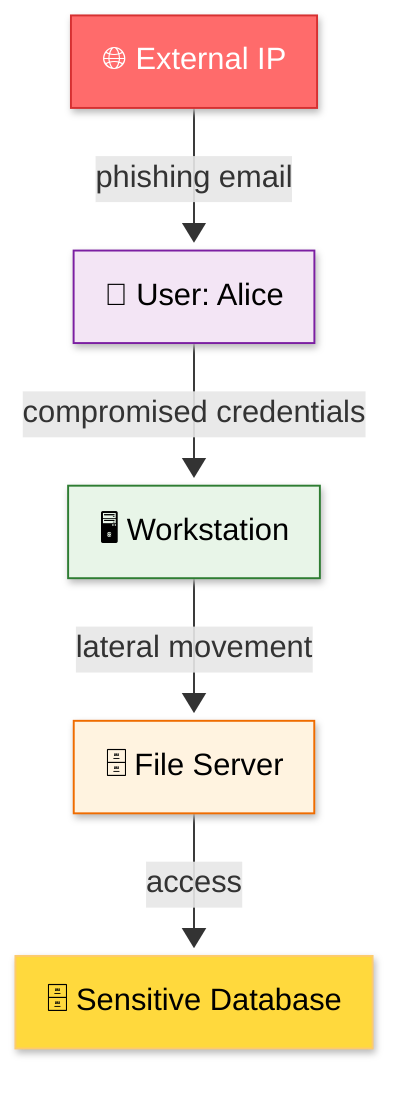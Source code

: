 ---
config:
  look: neo
  theme: default
---
graph TD
    EXT[🌐 External IP] -->|phishing email| U1[👤 User: Alice]
    U1 -->|compromised credentials| S1[🖥️ Workstation]
    S1 -->|lateral movement| FS[🗄️ File Server]
    FS -->|access| DB[🗄️ Sensitive Database]
    
    style EXT fill:#ff6b6b,stroke:#d63031,color:#fff
    style U1 fill:#f3e5f5,stroke:#7b1fa2,color:#000
    style S1 fill:#e8f5e8,stroke:#2e7d32,color:#000
    style FS fill:#fff3e0,stroke:#ef6c00,color:#000
    style DB fill:#ffd93d,stroke:#fdcb6e,color:#000